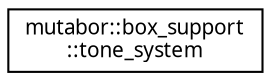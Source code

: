 digraph "Grafische Darstellung der Klassenhierarchie"
{
  edge [fontname="Sans",fontsize="10",labelfontname="Sans",labelfontsize="10"];
  node [fontname="Sans",fontsize="10",shape=record];
  rankdir="LR";
  Node0 [label="mutabor::box_support\l::tone_system",height=0.2,width=0.4,color="black", fillcolor="white", style="filled",URL="$dc/d17/structmutabor_1_1box__support_1_1tone__system.html"];
}
